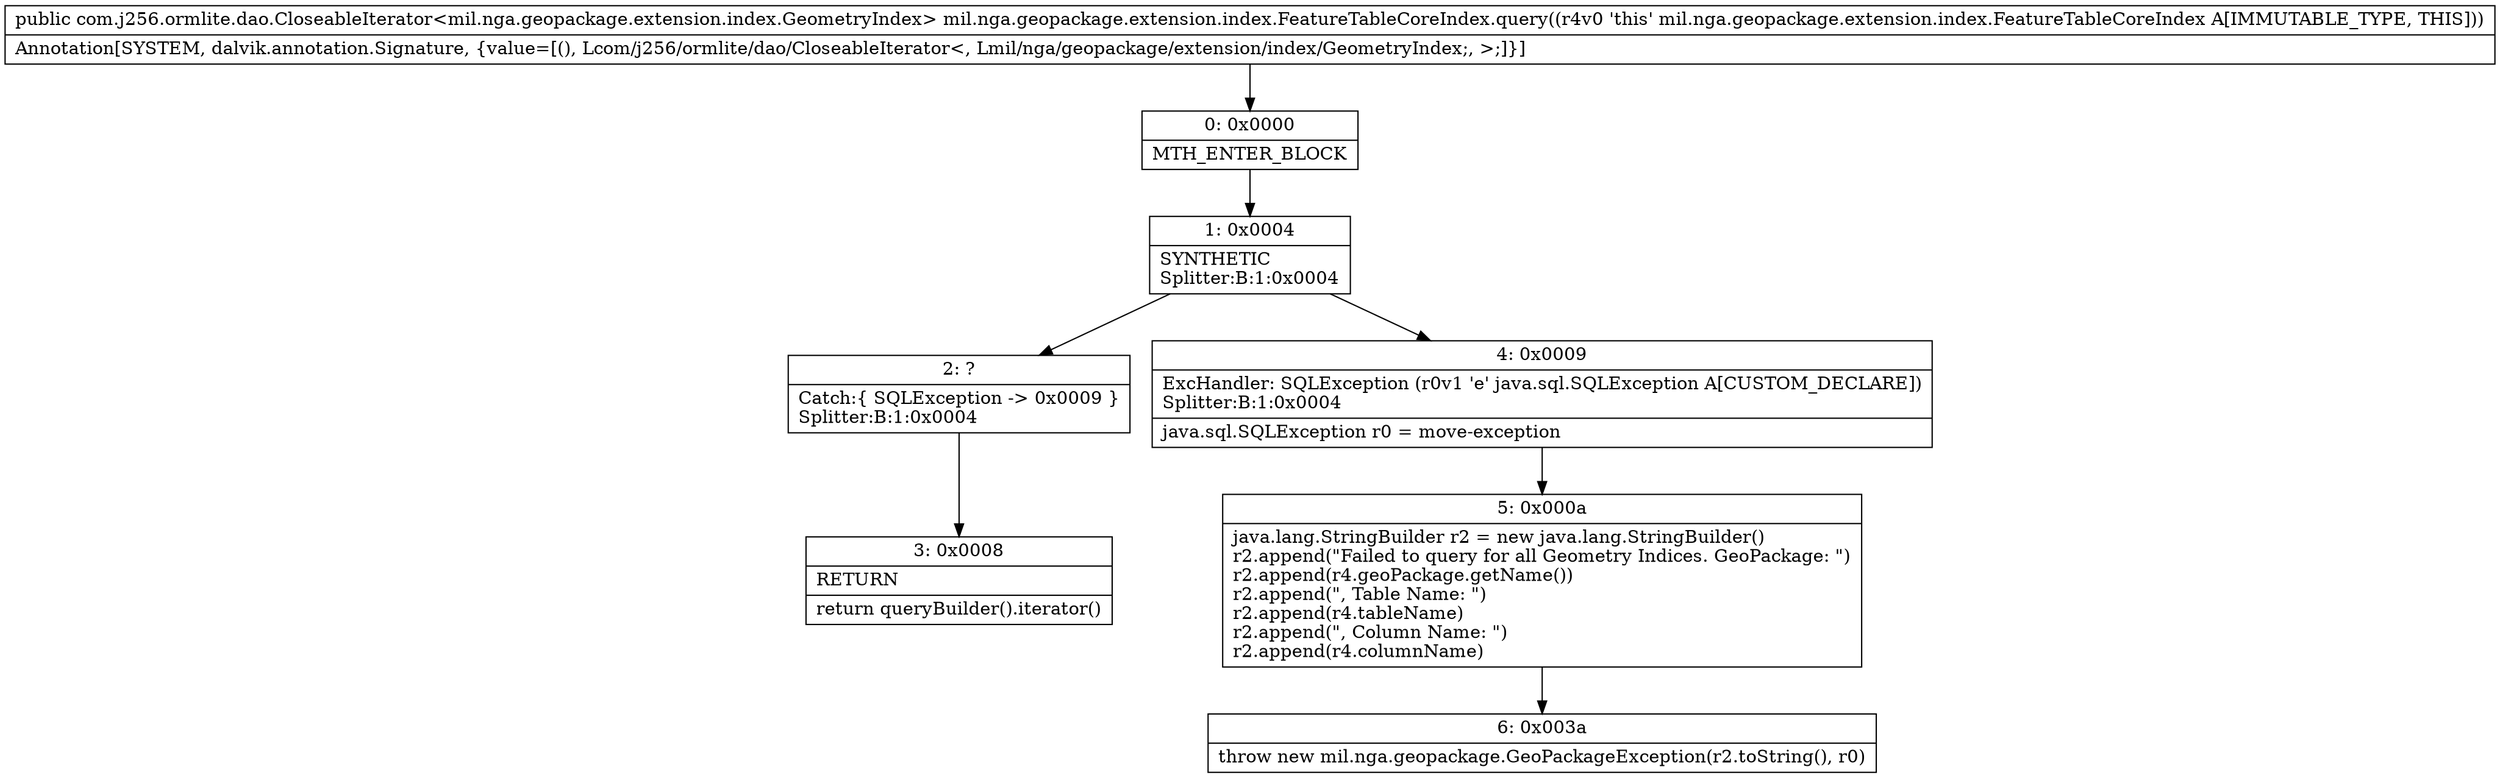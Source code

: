 digraph "CFG formil.nga.geopackage.extension.index.FeatureTableCoreIndex.query()Lcom\/j256\/ormlite\/dao\/CloseableIterator;" {
Node_0 [shape=record,label="{0\:\ 0x0000|MTH_ENTER_BLOCK\l}"];
Node_1 [shape=record,label="{1\:\ 0x0004|SYNTHETIC\lSplitter:B:1:0x0004\l}"];
Node_2 [shape=record,label="{2\:\ ?|Catch:\{ SQLException \-\> 0x0009 \}\lSplitter:B:1:0x0004\l}"];
Node_3 [shape=record,label="{3\:\ 0x0008|RETURN\l|return queryBuilder().iterator()\l}"];
Node_4 [shape=record,label="{4\:\ 0x0009|ExcHandler: SQLException (r0v1 'e' java.sql.SQLException A[CUSTOM_DECLARE])\lSplitter:B:1:0x0004\l|java.sql.SQLException r0 = move\-exception\l}"];
Node_5 [shape=record,label="{5\:\ 0x000a|java.lang.StringBuilder r2 = new java.lang.StringBuilder()\lr2.append(\"Failed to query for all Geometry Indices. GeoPackage: \")\lr2.append(r4.geoPackage.getName())\lr2.append(\", Table Name: \")\lr2.append(r4.tableName)\lr2.append(\", Column Name: \")\lr2.append(r4.columnName)\l}"];
Node_6 [shape=record,label="{6\:\ 0x003a|throw new mil.nga.geopackage.GeoPackageException(r2.toString(), r0)\l}"];
MethodNode[shape=record,label="{public com.j256.ormlite.dao.CloseableIterator\<mil.nga.geopackage.extension.index.GeometryIndex\> mil.nga.geopackage.extension.index.FeatureTableCoreIndex.query((r4v0 'this' mil.nga.geopackage.extension.index.FeatureTableCoreIndex A[IMMUTABLE_TYPE, THIS]))  | Annotation[SYSTEM, dalvik.annotation.Signature, \{value=[(), Lcom\/j256\/ormlite\/dao\/CloseableIterator\<, Lmil\/nga\/geopackage\/extension\/index\/GeometryIndex;, \>;]\}]\l}"];
MethodNode -> Node_0;
Node_0 -> Node_1;
Node_1 -> Node_2;
Node_1 -> Node_4;
Node_2 -> Node_3;
Node_4 -> Node_5;
Node_5 -> Node_6;
}

